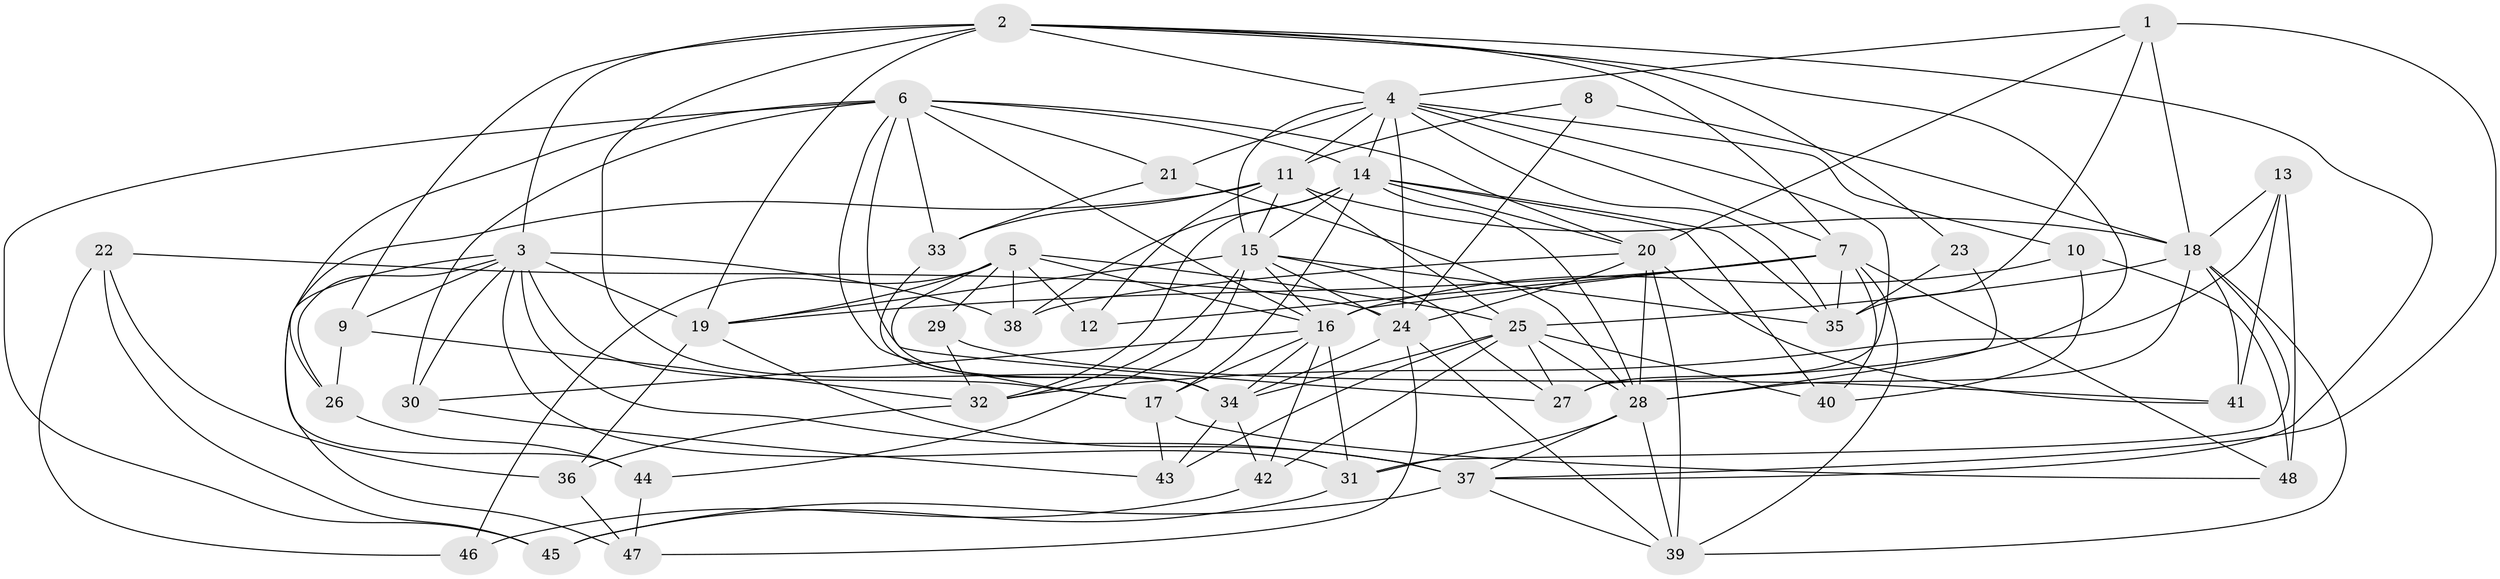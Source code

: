 // original degree distribution, {4: 1.0}
// Generated by graph-tools (version 1.1) at 2025/53/03/04/25 22:53:40]
// undirected, 48 vertices, 143 edges
graph export_dot {
  node [color=gray90,style=filled];
  1;
  2;
  3;
  4;
  5;
  6;
  7;
  8;
  9;
  10;
  11;
  12;
  13;
  14;
  15;
  16;
  17;
  18;
  19;
  20;
  21;
  22;
  23;
  24;
  25;
  26;
  27;
  28;
  29;
  30;
  31;
  32;
  33;
  34;
  35;
  36;
  37;
  38;
  39;
  40;
  41;
  42;
  43;
  44;
  45;
  46;
  47;
  48;
  1 -- 4 [weight=1.0];
  1 -- 18 [weight=2.0];
  1 -- 20 [weight=1.0];
  1 -- 35 [weight=1.0];
  1 -- 37 [weight=1.0];
  2 -- 3 [weight=2.0];
  2 -- 4 [weight=1.0];
  2 -- 7 [weight=1.0];
  2 -- 9 [weight=1.0];
  2 -- 19 [weight=1.0];
  2 -- 23 [weight=1.0];
  2 -- 27 [weight=1.0];
  2 -- 34 [weight=1.0];
  2 -- 37 [weight=1.0];
  3 -- 9 [weight=1.0];
  3 -- 17 [weight=1.0];
  3 -- 19 [weight=1.0];
  3 -- 26 [weight=1.0];
  3 -- 30 [weight=1.0];
  3 -- 31 [weight=1.0];
  3 -- 37 [weight=2.0];
  3 -- 38 [weight=1.0];
  3 -- 47 [weight=1.0];
  4 -- 7 [weight=1.0];
  4 -- 10 [weight=1.0];
  4 -- 11 [weight=1.0];
  4 -- 14 [weight=2.0];
  4 -- 15 [weight=1.0];
  4 -- 21 [weight=1.0];
  4 -- 24 [weight=1.0];
  4 -- 27 [weight=1.0];
  4 -- 35 [weight=1.0];
  5 -- 12 [weight=1.0];
  5 -- 16 [weight=3.0];
  5 -- 19 [weight=1.0];
  5 -- 25 [weight=2.0];
  5 -- 29 [weight=1.0];
  5 -- 34 [weight=1.0];
  5 -- 38 [weight=1.0];
  5 -- 46 [weight=2.0];
  6 -- 14 [weight=1.0];
  6 -- 16 [weight=1.0];
  6 -- 17 [weight=1.0];
  6 -- 20 [weight=1.0];
  6 -- 21 [weight=1.0];
  6 -- 26 [weight=1.0];
  6 -- 27 [weight=1.0];
  6 -- 30 [weight=1.0];
  6 -- 33 [weight=1.0];
  6 -- 45 [weight=1.0];
  7 -- 12 [weight=2.0];
  7 -- 16 [weight=1.0];
  7 -- 19 [weight=1.0];
  7 -- 35 [weight=1.0];
  7 -- 39 [weight=1.0];
  7 -- 40 [weight=1.0];
  7 -- 48 [weight=1.0];
  8 -- 11 [weight=1.0];
  8 -- 18 [weight=1.0];
  8 -- 24 [weight=2.0];
  9 -- 26 [weight=1.0];
  9 -- 32 [weight=1.0];
  10 -- 16 [weight=1.0];
  10 -- 40 [weight=1.0];
  10 -- 48 [weight=1.0];
  11 -- 12 [weight=3.0];
  11 -- 15 [weight=1.0];
  11 -- 18 [weight=1.0];
  11 -- 25 [weight=1.0];
  11 -- 33 [weight=1.0];
  11 -- 44 [weight=1.0];
  13 -- 18 [weight=1.0];
  13 -- 32 [weight=1.0];
  13 -- 41 [weight=1.0];
  13 -- 48 [weight=1.0];
  14 -- 15 [weight=1.0];
  14 -- 17 [weight=1.0];
  14 -- 20 [weight=1.0];
  14 -- 28 [weight=1.0];
  14 -- 32 [weight=2.0];
  14 -- 35 [weight=1.0];
  14 -- 38 [weight=1.0];
  14 -- 40 [weight=1.0];
  15 -- 16 [weight=1.0];
  15 -- 19 [weight=2.0];
  15 -- 24 [weight=1.0];
  15 -- 27 [weight=2.0];
  15 -- 32 [weight=1.0];
  15 -- 35 [weight=1.0];
  15 -- 44 [weight=1.0];
  16 -- 17 [weight=1.0];
  16 -- 30 [weight=1.0];
  16 -- 31 [weight=1.0];
  16 -- 34 [weight=1.0];
  16 -- 42 [weight=1.0];
  17 -- 43 [weight=1.0];
  17 -- 48 [weight=1.0];
  18 -- 25 [weight=1.0];
  18 -- 28 [weight=2.0];
  18 -- 31 [weight=2.0];
  18 -- 39 [weight=1.0];
  18 -- 41 [weight=1.0];
  19 -- 36 [weight=1.0];
  19 -- 37 [weight=1.0];
  20 -- 24 [weight=2.0];
  20 -- 28 [weight=2.0];
  20 -- 38 [weight=1.0];
  20 -- 39 [weight=1.0];
  20 -- 41 [weight=1.0];
  21 -- 28 [weight=1.0];
  21 -- 33 [weight=1.0];
  22 -- 24 [weight=1.0];
  22 -- 36 [weight=1.0];
  22 -- 45 [weight=1.0];
  22 -- 46 [weight=1.0];
  23 -- 28 [weight=2.0];
  23 -- 35 [weight=1.0];
  24 -- 34 [weight=1.0];
  24 -- 39 [weight=1.0];
  24 -- 47 [weight=1.0];
  25 -- 27 [weight=1.0];
  25 -- 28 [weight=1.0];
  25 -- 34 [weight=1.0];
  25 -- 40 [weight=1.0];
  25 -- 42 [weight=1.0];
  25 -- 43 [weight=1.0];
  26 -- 44 [weight=1.0];
  28 -- 31 [weight=1.0];
  28 -- 37 [weight=1.0];
  28 -- 39 [weight=1.0];
  29 -- 32 [weight=2.0];
  29 -- 41 [weight=1.0];
  30 -- 43 [weight=1.0];
  31 -- 45 [weight=1.0];
  32 -- 36 [weight=1.0];
  33 -- 34 [weight=1.0];
  34 -- 42 [weight=1.0];
  34 -- 43 [weight=1.0];
  36 -- 47 [weight=1.0];
  37 -- 39 [weight=1.0];
  37 -- 45 [weight=1.0];
  42 -- 46 [weight=1.0];
  44 -- 47 [weight=1.0];
}
